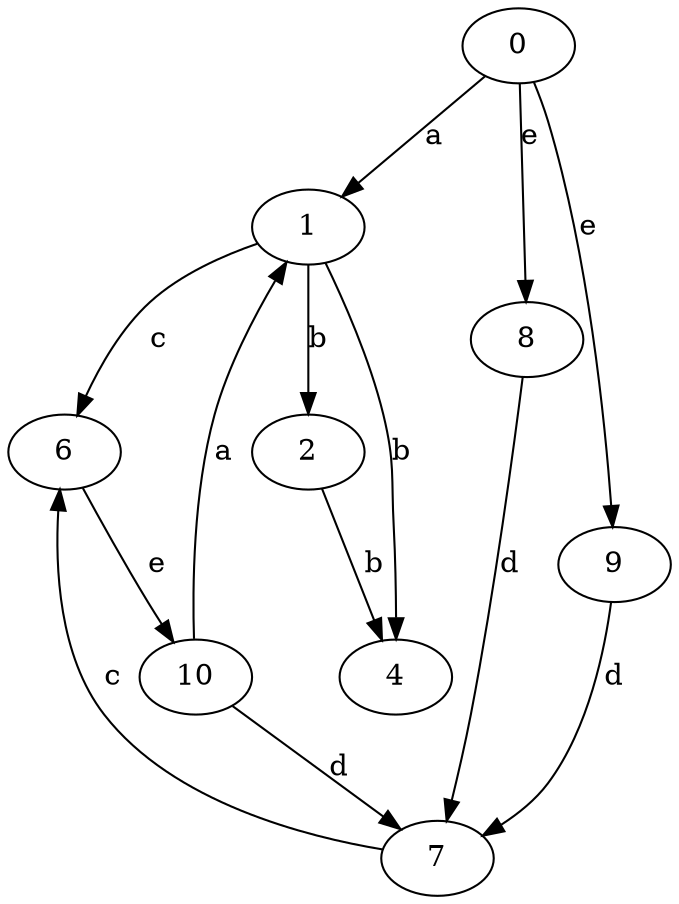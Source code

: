 strict digraph  {
1;
2;
4;
0;
6;
7;
8;
9;
10;
1 -> 2  [label=b];
1 -> 4  [label=b];
1 -> 6  [label=c];
2 -> 4  [label=b];
0 -> 1  [label=a];
0 -> 8  [label=e];
0 -> 9  [label=e];
6 -> 10  [label=e];
7 -> 6  [label=c];
8 -> 7  [label=d];
9 -> 7  [label=d];
10 -> 1  [label=a];
10 -> 7  [label=d];
}
